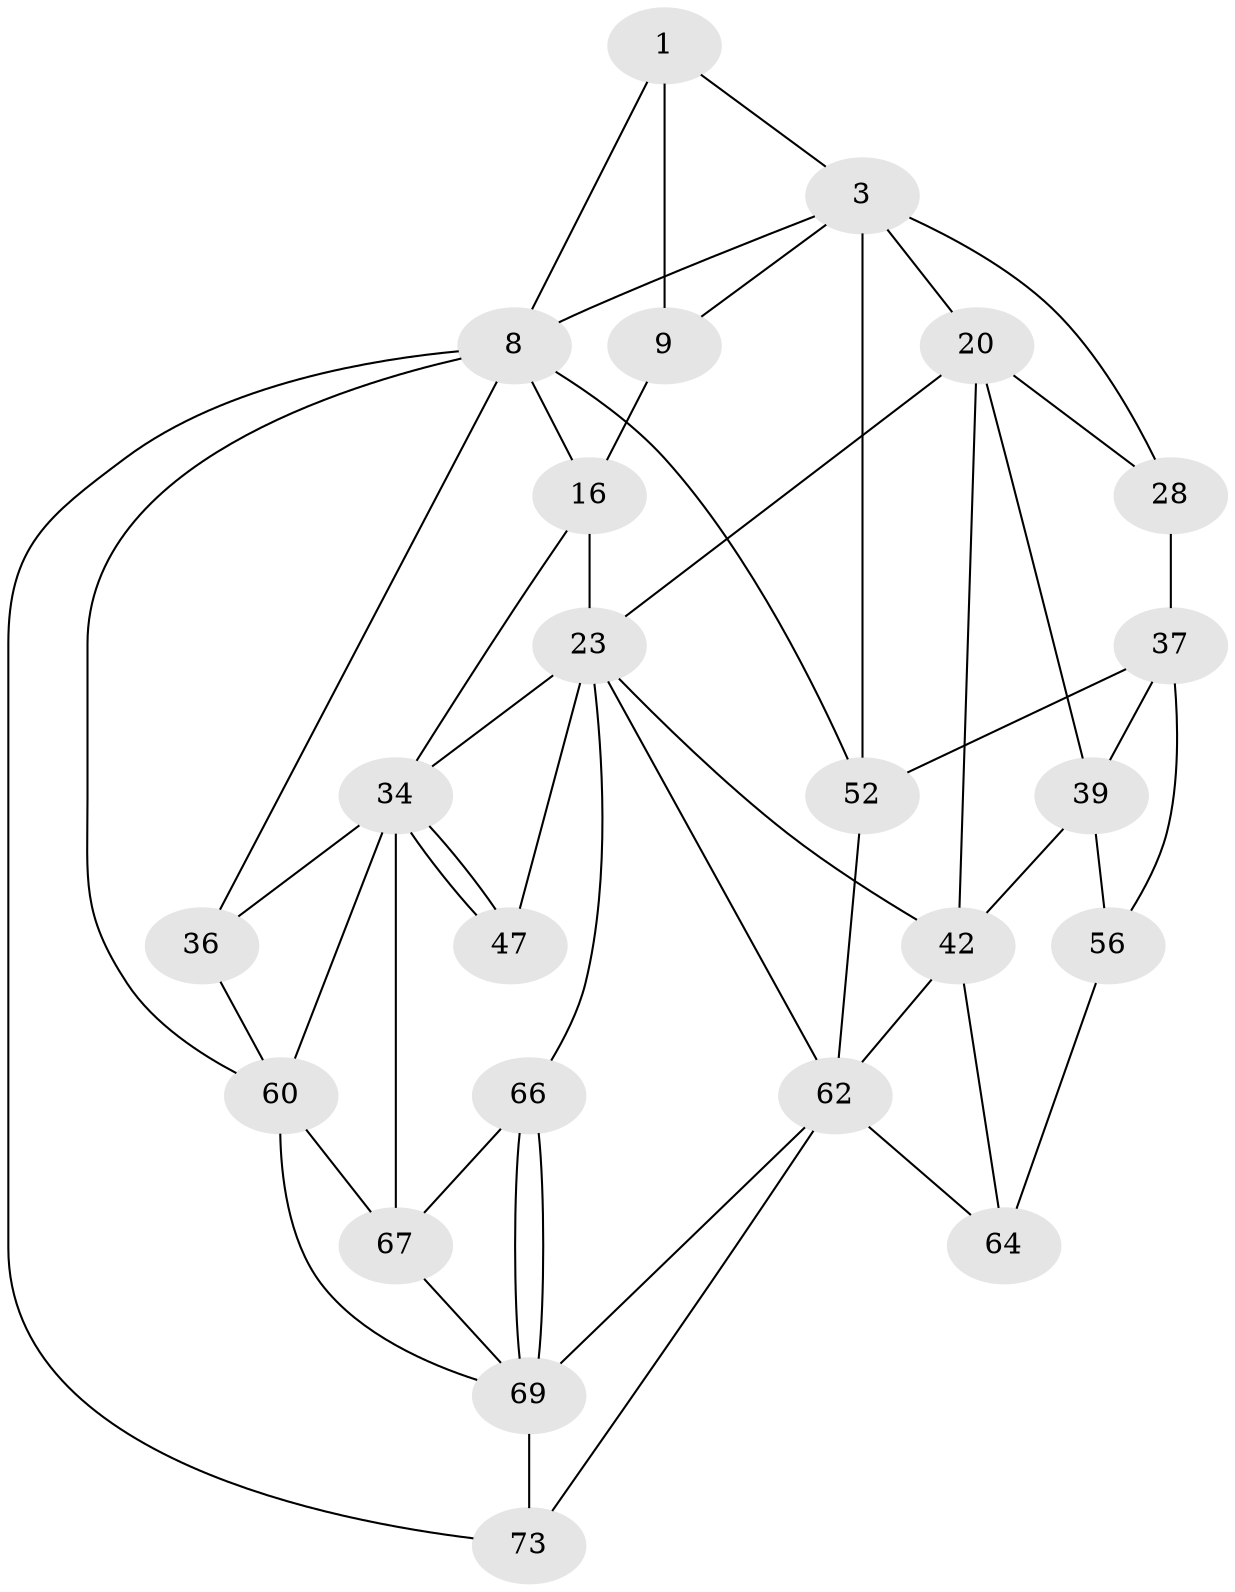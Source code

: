 // original degree distribution, {3: 0.02531645569620253, 4: 0.26582278481012656, 5: 0.4810126582278481, 6: 0.22784810126582278}
// Generated by graph-tools (version 1.1) at 2025/21/03/04/25 18:21:11]
// undirected, 23 vertices, 51 edges
graph export_dot {
graph [start="1"]
  node [color=gray90,style=filled];
  1 [pos="+0.24910094618839762+0",super="+2+7"];
  3 [pos="+0.7273892577724428+0",super="+11+4"];
  8 [pos="+0.03216715510729741+0.10958877361139009",super="+15"];
  9 [pos="+0.35843345605732113+0.07004920525936018",super="+13+10"];
  16 [pos="+0.21923719442003237+0.2787192923556165",super="+19+17"];
  20 [pos="+0.6490078549504595+0.3694703270475505",super="+25+21"];
  23 [pos="+0.49916147264297855+0.4665354132165131",super="+24+44"];
  28 [pos="+0.9089823572046071+0.32740743502521696",super="+29+33"];
  34 [pos="+0.10911904214434286+0.5180364675034317",super="+35"];
  36 [pos="+0+0.417096273724097",super="+54"];
  37 [pos="+1+0.47053055287133944",super="+38+50"];
  39 [pos="+0.875754196122663+0.5898521691628257",super="+40"];
  42 [pos="+0.7464825921478729+0.644791339990576",super="+61+43"];
  47 [pos="+0.27287889521681125+0.5824312001633428"];
  52 [pos="+1+1"];
  56 [pos="+0.9126588784176408+0.7255131180644785",super="+70+57"];
  60 [pos="+0+1",super="+76"];
  62 [pos="+0.6212528790904633+0.7794991905392027",super="+63+71"];
  64 [pos="+0.8183304580521902+0.8594041988985406",super="+65"];
  66 [pos="+0.33251593624718373+0.7633289268475579"];
  67 [pos="+0.3223106913945334+0.776622284908613",super="+75"];
  69 [pos="+0.4819953885141466+0.8357994487375152",super="+74"];
  73 [pos="+0.520696636772617+1"];
  1 -- 3;
  1 -- 9 [weight=2];
  1 -- 8;
  3 -- 9;
  3 -- 20 [weight=3];
  3 -- 52;
  3 -- 8 [weight=2];
  3 -- 28;
  8 -- 36 [weight=2];
  8 -- 52;
  8 -- 73;
  8 -- 60;
  8 -- 16;
  9 -- 16 [weight=2];
  16 -- 23 [weight=2];
  16 -- 34;
  20 -- 28 [weight=2];
  20 -- 23;
  20 -- 39;
  20 -- 42;
  23 -- 47 [weight=2];
  23 -- 66;
  23 -- 62;
  23 -- 42;
  23 -- 34;
  28 -- 37 [weight=2];
  34 -- 47;
  34 -- 47;
  34 -- 67;
  34 -- 36;
  34 -- 60;
  36 -- 60;
  37 -- 39 [weight=2];
  37 -- 56 [weight=2];
  37 -- 52;
  39 -- 56;
  39 -- 42;
  42 -- 64;
  42 -- 62;
  52 -- 62;
  56 -- 64 [weight=2];
  60 -- 67;
  60 -- 69;
  62 -- 69;
  62 -- 64;
  62 -- 73;
  66 -- 67;
  66 -- 69;
  66 -- 69;
  67 -- 69;
  69 -- 73;
}
